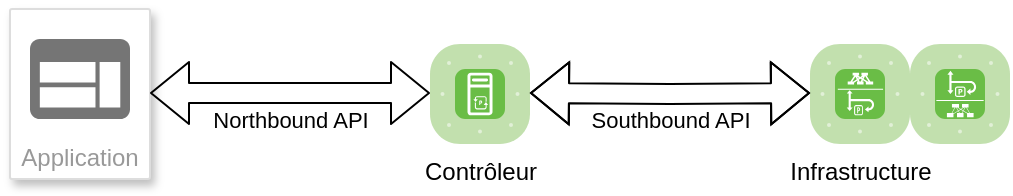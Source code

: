 <mxfile version="14.4.2" type="github">
  <diagram name="Page-1" id="822b0af5-4adb-64df-f703-e8dfc1f81529">
    <mxGraphModel dx="924" dy="945" grid="1" gridSize="10" guides="1" tooltips="1" connect="1" arrows="1" fold="1" page="1" pageScale="1" pageWidth="1100" pageHeight="850" background="#ffffff" math="0" shadow="0">
      <root>
        <mxCell id="0" />
        <mxCell id="1" parent="0" />
        <mxCell id="LjekzXKPi0F_MQlNKpBp-2" value="Contrôleur" style="verticalLabelPosition=bottom;html=1;fillColor=#6ABD46;strokeColor=#ffffff;verticalAlign=top;align=center;points=[[0.085,0.085,0],[0.915,0.085,0],[0.915,0.915,0],[0.085,0.915,0],[0.25,0,0],[0.5,0,0],[0.75,0,0],[1,0.25,0],[1,0.5,0],[1,0.75,0],[0.75,1,0],[0.5,1,0],[0.25,1,0],[0,0.75,0],[0,0.5,0],[0,0.25,0]];pointerEvents=1;shape=mxgraph.cisco_safe.compositeIcon;bgIcon=mxgraph.cisco_safe.architecture.generic_appliance;resIcon=mxgraph.cisco_safe.architecture.aci_controller;" parent="1" vertex="1">
          <mxGeometry x="320" y="160" width="50" height="50" as="geometry" />
        </mxCell>
        <mxCell id="LjekzXKPi0F_MQlNKpBp-3" value="" style="verticalLabelPosition=bottom;html=1;fillColor=#6ABD46;strokeColor=#ffffff;verticalAlign=top;align=center;points=[[0.085,0.085,0],[0.915,0.085,0],[0.915,0.915,0],[0.085,0.915,0],[0.25,0,0],[0.5,0,0],[0.75,0,0],[1,0.25,0],[1,0.5,0],[1,0.75,0],[0.75,1,0],[0.5,1,0],[0.25,1,0],[0,0.75,0],[0,0.5,0],[0,0.25,0]];pointerEvents=1;shape=mxgraph.cisco_safe.compositeIcon;bgIcon=mxgraph.cisco_safe.architecture.generic_appliance;resIcon=mxgraph.cisco_safe.architecture.aci_leaf_switch;" parent="1" vertex="1">
          <mxGeometry x="560" y="160" width="50" height="50" as="geometry" />
        </mxCell>
        <mxCell id="LjekzXKPi0F_MQlNKpBp-4" value="&lt;div&gt;Infrastructure&lt;/div&gt;" style="verticalLabelPosition=bottom;html=1;fillColor=#6ABD46;strokeColor=#ffffff;verticalAlign=top;align=center;points=[[0.085,0.085,0],[0.915,0.085,0],[0.915,0.915,0],[0.085,0.915,0],[0.25,0,0],[0.5,0,0],[0.75,0,0],[1,0.25,0],[1,0.5,0],[1,0.75,0],[0.75,1,0],[0.5,1,0],[0.25,1,0],[0,0.75,0],[0,0.5,0],[0,0.25,0]];pointerEvents=1;shape=mxgraph.cisco_safe.compositeIcon;bgIcon=mxgraph.cisco_safe.architecture.generic_appliance;resIcon=mxgraph.cisco_safe.architecture.aci_spine_switch;" parent="1" vertex="1">
          <mxGeometry x="510" y="160" width="50" height="50" as="geometry" />
        </mxCell>
        <mxCell id="LjekzXKPi0F_MQlNKpBp-5" value="Application" style="strokeColor=#dddddd;shadow=1;strokeWidth=1;rounded=1;absoluteArcSize=1;arcSize=2;labelPosition=center;verticalLabelPosition=middle;align=center;verticalAlign=bottom;spacingLeft=0;fontColor=#999999;fontSize=12;whiteSpace=wrap;spacingBottom=2;" parent="1" vertex="1">
          <mxGeometry x="110" y="142.5" width="70" height="85" as="geometry" />
        </mxCell>
        <mxCell id="LjekzXKPi0F_MQlNKpBp-6" value="" style="dashed=0;connectable=0;html=1;fillColor=#757575;strokeColor=none;shape=mxgraph.gcp2.application;part=1;" parent="LjekzXKPi0F_MQlNKpBp-5" vertex="1">
          <mxGeometry x="0.5" width="50" height="40" relative="1" as="geometry">
            <mxPoint x="-25" y="15" as="offset" />
          </mxGeometry>
        </mxCell>
        <mxCell id="LjekzXKPi0F_MQlNKpBp-8" value="" style="shape=flexArrow;endArrow=classic;startArrow=classic;html=1;" parent="1" edge="1">
          <mxGeometry width="50" height="50" relative="1" as="geometry">
            <mxPoint x="180" y="184.5" as="sourcePoint" />
            <mxPoint x="320" y="184.5" as="targetPoint" />
          </mxGeometry>
        </mxCell>
        <mxCell id="LjekzXKPi0F_MQlNKpBp-11" value="&lt;div&gt;Northbound API&lt;/div&gt;" style="edgeLabel;html=1;align=center;verticalAlign=top;resizable=0;points=[];" parent="LjekzXKPi0F_MQlNKpBp-8" vertex="1" connectable="0">
          <mxGeometry x="-0.155" y="3" relative="1" as="geometry">
            <mxPoint x="10.83" y="3.5" as="offset" />
          </mxGeometry>
        </mxCell>
        <mxCell id="LjekzXKPi0F_MQlNKpBp-9" value="" style="shape=flexArrow;endArrow=classic;startArrow=classic;html=1;" parent="1" edge="1">
          <mxGeometry width="50" height="50" relative="1" as="geometry">
            <mxPoint x="370" y="184.5" as="sourcePoint" />
            <mxPoint x="510" y="184.5" as="targetPoint" />
            <Array as="points">
              <mxPoint x="440" y="185" />
            </Array>
          </mxGeometry>
        </mxCell>
        <mxCell id="LjekzXKPi0F_MQlNKpBp-12" value="Southbound API" style="edgeLabel;html=1;align=center;verticalAlign=top;resizable=0;points=[];" parent="LjekzXKPi0F_MQlNKpBp-9" vertex="1" connectable="0">
          <mxGeometry x="-0.262" y="-2" relative="1" as="geometry">
            <mxPoint x="18.35" y="-1.87" as="offset" />
          </mxGeometry>
        </mxCell>
      </root>
    </mxGraphModel>
  </diagram>
</mxfile>
